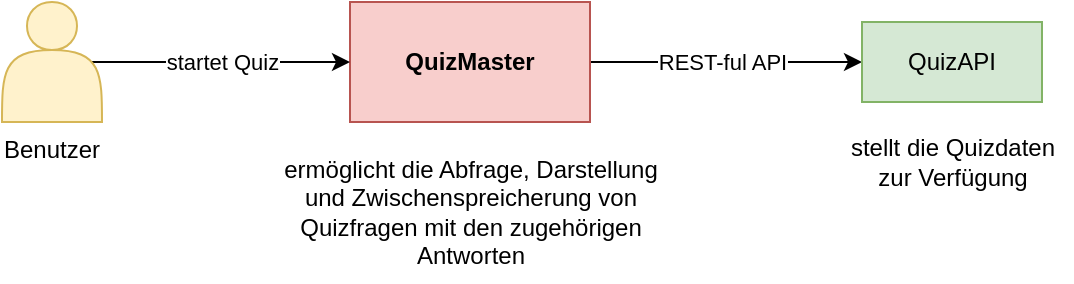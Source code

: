<mxfile version="21.5.0" type="github">
  <diagram name="Seite-1" id="c1dzLFRzeHo-qwZXP59P">
    <mxGraphModel dx="1562" dy="785" grid="1" gridSize="10" guides="1" tooltips="1" connect="1" arrows="1" fold="1" page="1" pageScale="1" pageWidth="827" pageHeight="1169" math="0" shadow="0">
      <root>
        <mxCell id="0" />
        <mxCell id="1" parent="0" />
        <mxCell id="B2U6q-5QIGLSwIAsgYjk-8" style="edgeStyle=orthogonalEdgeStyle;rounded=0;orthogonalLoop=1;jettySize=auto;html=1;exitX=1;exitY=0.5;exitDx=0;exitDy=0;entryX=0;entryY=0.5;entryDx=0;entryDy=0;fontColor=#000000;strokeColor=#000000;" edge="1" parent="1" source="nRxhFtLmPuZJ_PnHPkGs-1" target="B2U6q-5QIGLSwIAsgYjk-2">
          <mxGeometry relative="1" as="geometry" />
        </mxCell>
        <mxCell id="B2U6q-5QIGLSwIAsgYjk-9" value="REST-ful API" style="edgeLabel;html=1;align=center;verticalAlign=middle;resizable=0;points=[];fontColor=#000000;" vertex="1" connectable="0" parent="B2U6q-5QIGLSwIAsgYjk-8">
          <mxGeometry x="-0.191" y="-4" relative="1" as="geometry">
            <mxPoint x="11" y="-4" as="offset" />
          </mxGeometry>
        </mxCell>
        <mxCell id="nRxhFtLmPuZJ_PnHPkGs-1" value="QuizMaster" style="rounded=0;whiteSpace=wrap;html=1;fontStyle=1;fillColor=#f8cecc;strokeColor=#b85450;" parent="1" vertex="1">
          <mxGeometry x="354" y="70" width="120" height="60" as="geometry" />
        </mxCell>
        <mxCell id="B2U6q-5QIGLSwIAsgYjk-2" value="QuizAPI" style="rounded=0;whiteSpace=wrap;html=1;fillColor=#d5e8d4;strokeColor=#82b366;" vertex="1" parent="1">
          <mxGeometry x="610" y="80" width="90" height="40" as="geometry" />
        </mxCell>
        <mxCell id="B2U6q-5QIGLSwIAsgYjk-4" value="startet Quiz" style="edgeStyle=orthogonalEdgeStyle;rounded=0;orthogonalLoop=1;jettySize=auto;html=1;exitX=0.9;exitY=0.5;exitDx=0;exitDy=0;exitPerimeter=0;entryX=0;entryY=0.5;entryDx=0;entryDy=0;fontColor=#000000;strokeColor=#000000;" edge="1" parent="1" source="B2U6q-5QIGLSwIAsgYjk-3" target="nRxhFtLmPuZJ_PnHPkGs-1">
          <mxGeometry relative="1" as="geometry" />
        </mxCell>
        <mxCell id="B2U6q-5QIGLSwIAsgYjk-3" value="Benutzer" style="shape=actor;whiteSpace=wrap;html=1;labelPosition=center;verticalLabelPosition=bottom;align=center;verticalAlign=top;fillColor=#fff2cc;strokeColor=#d6b656;" vertex="1" parent="1">
          <mxGeometry x="180" y="70" width="50" height="60" as="geometry" />
        </mxCell>
        <mxCell id="B2U6q-5QIGLSwIAsgYjk-10" value="&lt;div&gt;ermöglicht die Abfrage, Darstellung&lt;/div&gt;&lt;div&gt;und Zwischenspreicherung von&lt;/div&gt;&lt;div&gt;Quizfragen mit den zugehörigen&lt;/div&gt;&lt;div&gt;Antworten &lt;/div&gt;" style="text;html=1;align=center;verticalAlign=middle;resizable=0;points=[];autosize=1;strokeColor=none;fillColor=none;fontColor=#000000;" vertex="1" parent="1">
          <mxGeometry x="309" y="140" width="210" height="70" as="geometry" />
        </mxCell>
        <mxCell id="B2U6q-5QIGLSwIAsgYjk-11" value="&lt;div&gt;stellt die Quizdaten&lt;/div&gt;&lt;div&gt;zur Verfügung&lt;/div&gt;" style="text;html=1;align=center;verticalAlign=middle;resizable=0;points=[];autosize=1;strokeColor=none;fillColor=none;fontColor=#000000;" vertex="1" parent="1">
          <mxGeometry x="595" y="130" width="120" height="40" as="geometry" />
        </mxCell>
      </root>
    </mxGraphModel>
  </diagram>
</mxfile>
